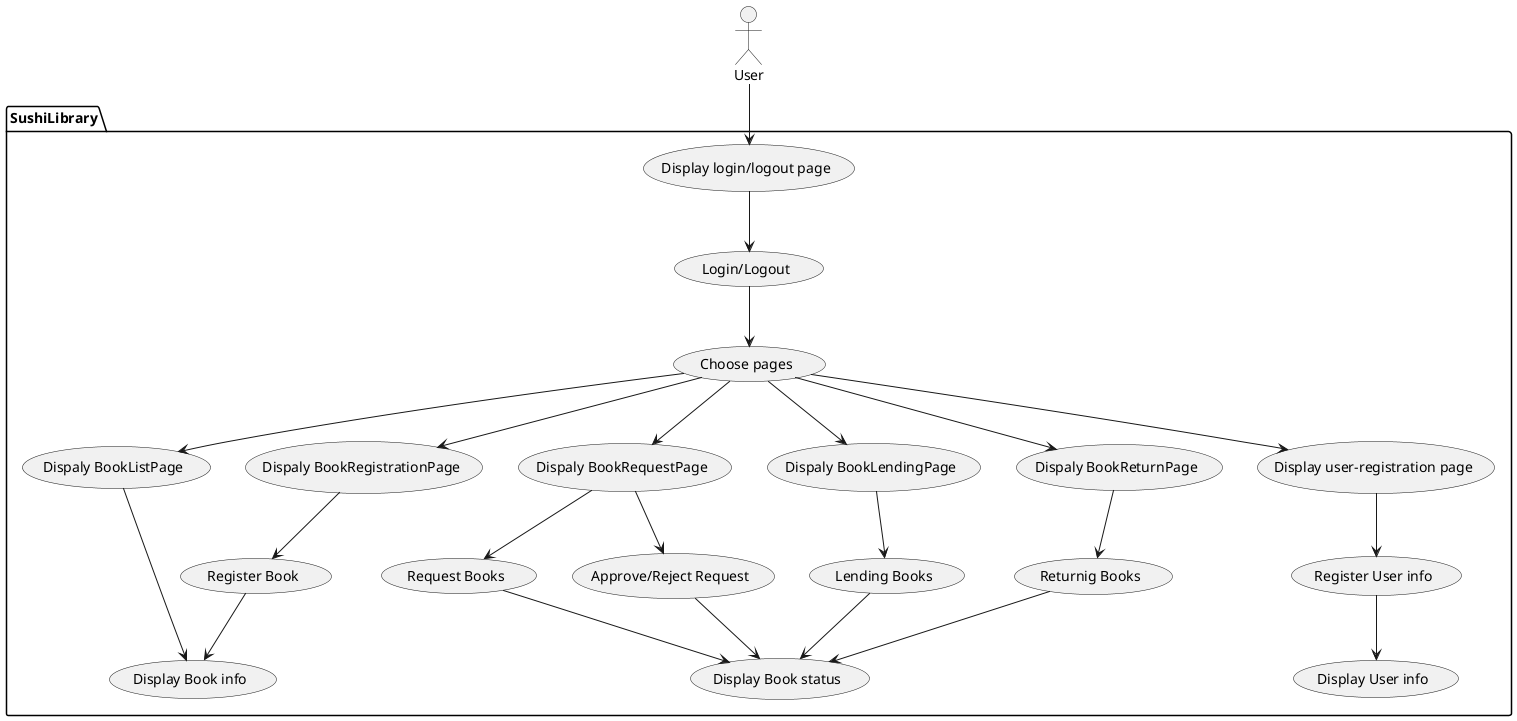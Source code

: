 @startuml

actor User


package SushiLibrary{
    "Choose pages" as (choose)

    "Dispaly BookListPage" as (DispBListP)
    "Dispaly BookRegistrationPage" as (DispBRegP)
    "Dispaly BookRequestPage" as (DispBReqP)
    "Dispaly BookLendingPage" as (DispBLendP)
    "Dispaly BookReturnPage" as (DispBRetP)
    "Display user-registration page" as (DispUserRegP)
    "Display login/logout page" as (DispLoginoutP)

    "Register User info" as (RegUser)

    "Register Book" as (RegB)
    "Lending Books" as (LendB)
    "Returnig Books" as (RetB)
    "Request Books" as (ReqB) 
    "Approve/Reject Request" as (AprvRejReq)

    "Login/Logout" as (Loginout)
    "Display Book info" as (Book)
    "Display User info" as (Userif)
    "Display Book status" as (Books)
}

User --> DispLoginoutP

Loginout --> choose
choose --> DispBListP
choose --> DispBRegP
choose --> DispBReqP
choose --> DispBLendP
choose --> DispBRetP
choose --> DispUserRegP


DispBRegP --> RegB
DispBLendP --> LendB
DispBRetP --> RetB
DispBReqP --> ReqB
DispBReqP --> AprvRejReq
DispUserRegP --> RegUser
DispLoginoutP --> Loginout

RegUser --> Userif
RegB --> Book
DispBListP --> Book

ReqB --> Books
AprvRejReq --> Books
LendB --> Books
RetB --> Books













@enduml
